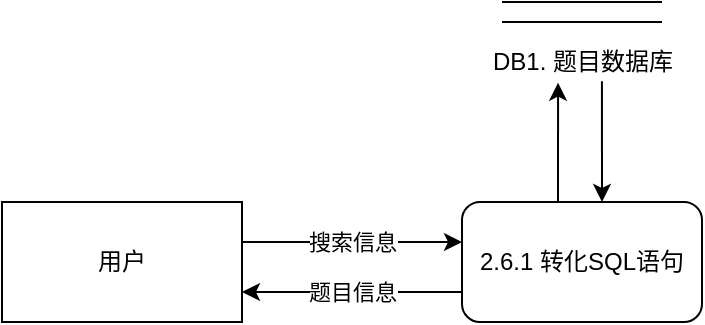 <mxfile version="17.1.5" type="device"><diagram id="UVID_QqjdCZU6TipgI9K" name="第 1 页"><mxGraphModel dx="1102" dy="591" grid="1" gridSize="10" guides="1" tooltips="1" connect="1" arrows="1" fold="1" page="1" pageScale="1" pageWidth="827" pageHeight="1169" math="0" shadow="0"><root><mxCell id="0"/><mxCell id="1" parent="0"/><mxCell id="jz4H8zgoXG45mw5CE7gB-1" value="用户" style="rounded=0;whiteSpace=wrap;html=1;" parent="1" vertex="1"><mxGeometry x="80" y="200" width="120" height="60" as="geometry"/></mxCell><mxCell id="jz4H8zgoXG45mw5CE7gB-2" value="搜索信息" style="endArrow=classic;html=1;rounded=0;entryX=0;entryY=0.5;entryDx=0;entryDy=0;" parent="1" edge="1"><mxGeometry width="50" height="50" relative="1" as="geometry"><mxPoint x="200" y="220" as="sourcePoint"/><mxPoint x="310" y="220" as="targetPoint"/></mxGeometry></mxCell><mxCell id="jz4H8zgoXG45mw5CE7gB-4" value="2.6.1 转化SQL语句" style="rounded=1;whiteSpace=wrap;html=1;" parent="1" vertex="1"><mxGeometry x="310" y="200" width="120" height="60" as="geometry"/></mxCell><mxCell id="jz4H8zgoXG45mw5CE7gB-8" value="" style="group" parent="1" vertex="1" connectable="0"><mxGeometry x="322.5" y="100" width="95" height="40" as="geometry"/></mxCell><mxCell id="jz4H8zgoXG45mw5CE7gB-9" value="" style="group" parent="jz4H8zgoXG45mw5CE7gB-8" vertex="1" connectable="0"><mxGeometry x="7.5" width="80" height="10" as="geometry"/></mxCell><mxCell id="jz4H8zgoXG45mw5CE7gB-10" value="" style="endArrow=none;html=1;rounded=0;" parent="jz4H8zgoXG45mw5CE7gB-9" edge="1"><mxGeometry width="50" height="50" relative="1" as="geometry"><mxPoint as="sourcePoint"/><mxPoint x="80" as="targetPoint"/></mxGeometry></mxCell><mxCell id="jz4H8zgoXG45mw5CE7gB-11" value="" style="endArrow=none;html=1;rounded=0;" parent="jz4H8zgoXG45mw5CE7gB-9" edge="1"><mxGeometry width="50" height="50" relative="1" as="geometry"><mxPoint y="10" as="sourcePoint"/><mxPoint x="80" y="10" as="targetPoint"/></mxGeometry></mxCell><mxCell id="jz4H8zgoXG45mw5CE7gB-12" value="DB1. 题目数据库" style="text;html=1;strokeColor=none;fillColor=none;align=center;verticalAlign=middle;whiteSpace=wrap;rounded=0;" parent="jz4H8zgoXG45mw5CE7gB-8" vertex="1"><mxGeometry y="20" width="95" height="20" as="geometry"/></mxCell><mxCell id="jz4H8zgoXG45mw5CE7gB-13" value="" style="endArrow=classic;html=1;rounded=0;entryX=0.374;entryY=1.017;entryDx=0;entryDy=0;entryPerimeter=0;" parent="1" target="jz4H8zgoXG45mw5CE7gB-12" edge="1"><mxGeometry width="50" height="50" relative="1" as="geometry"><mxPoint x="358" y="200" as="sourcePoint"/><mxPoint x="360" y="150" as="targetPoint"/></mxGeometry></mxCell><mxCell id="jz4H8zgoXG45mw5CE7gB-14" value="" style="endArrow=classic;html=1;rounded=0;exitX=0.605;exitY=0.983;exitDx=0;exitDy=0;exitPerimeter=0;" parent="1" source="jz4H8zgoXG45mw5CE7gB-12" edge="1"><mxGeometry width="50" height="50" relative="1" as="geometry"><mxPoint x="389" y="145" as="sourcePoint"/><mxPoint x="380" y="200" as="targetPoint"/></mxGeometry></mxCell><mxCell id="jz4H8zgoXG45mw5CE7gB-16" value="题目信息" style="endArrow=classic;html=1;rounded=0;entryX=1;entryY=0.75;entryDx=0;entryDy=0;exitX=0;exitY=0.75;exitDx=0;exitDy=0;" parent="1" source="jz4H8zgoXG45mw5CE7gB-4" target="jz4H8zgoXG45mw5CE7gB-1" edge="1"><mxGeometry width="50" height="50" relative="1" as="geometry"><mxPoint x="240" y="320" as="sourcePoint"/><mxPoint x="290" y="270" as="targetPoint"/></mxGeometry></mxCell></root></mxGraphModel></diagram></mxfile>